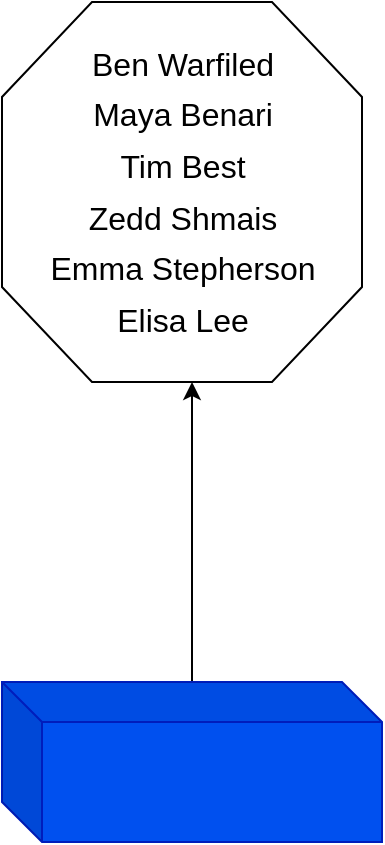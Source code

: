 <mxfile version="26.0.16">
  <diagram name="Página-1" id="lUQjg1Ge4whBRbPZ7dn8">
    <mxGraphModel dx="1160" dy="628" grid="1" gridSize="10" guides="1" tooltips="1" connect="1" arrows="1" fold="1" page="1" pageScale="1" pageWidth="827" pageHeight="1169" math="0" shadow="0">
      <root>
        <mxCell id="0" />
        <mxCell id="1" parent="0" />
        <mxCell id="qlU_Dw-U-t3R4mqxL_1K-5" style="edgeStyle=orthogonalEdgeStyle;rounded=0;orthogonalLoop=1;jettySize=auto;html=1;" edge="1" parent="1" source="qlU_Dw-U-t3R4mqxL_1K-1">
          <mxGeometry relative="1" as="geometry">
            <mxPoint x="405" y="262" as="targetPoint" />
          </mxGeometry>
        </mxCell>
        <mxCell id="qlU_Dw-U-t3R4mqxL_1K-1" value="" style="shape=cube;whiteSpace=wrap;html=1;boundedLbl=1;backgroundOutline=1;darkOpacity=0.05;darkOpacity2=0.1;fillColor=#0050ef;fontColor=#ffffff;strokeColor=#001DBC;" vertex="1" parent="1">
          <mxGeometry x="310" y="412" width="190" height="80" as="geometry" />
        </mxCell>
        <mxCell id="qlU_Dw-U-t3R4mqxL_1K-4" value="" style="shape=image;verticalLabelPosition=bottom;labelBackgroundColor=default;verticalAlign=top;aspect=fixed;imageAspect=0;image=https://www.simplereport.gov/assets/img/SimpleReportLogo.svg;" vertex="1" parent="1">
          <mxGeometry x="335.5" y="445" width="156.09" height="30" as="geometry" />
        </mxCell>
        <mxCell id="qlU_Dw-U-t3R4mqxL_1K-6" value="&lt;font style=&quot;font-size: 16px; line-height: 160%;&quot;&gt;Ben Warfiled&lt;/font&gt;&lt;div&gt;&lt;font style=&quot;font-size: 16px; line-height: 160%;&quot;&gt;Maya Benari&lt;/font&gt;&lt;/div&gt;&lt;div&gt;&lt;font style=&quot;font-size: 16px; line-height: 160%;&quot;&gt;Tim Best&lt;/font&gt;&lt;/div&gt;&lt;div&gt;&lt;font style=&quot;font-size: 16px; line-height: 160%;&quot;&gt;Zedd Shmais&lt;/font&gt;&lt;/div&gt;&lt;div&gt;&lt;font style=&quot;font-size: 16px; line-height: 160%;&quot;&gt;Emma Stepherson&lt;/font&gt;&lt;/div&gt;&lt;div&gt;&lt;font style=&quot;font-size: 16px; line-height: 160%;&quot;&gt;Elisa Lee&lt;/font&gt;&lt;/div&gt;" style="verticalLabelPosition=middle;verticalAlign=middle;html=1;shape=mxgraph.basic.polygon;polyCoords=[[0.25,0],[0.75,0],[1,0.25],[1,0.75],[0.75,1],[0.25,1],[0,0.75],[0,0.25]];polyline=0;labelPosition=center;align=center;" vertex="1" parent="1">
          <mxGeometry x="310" y="72" width="180" height="190" as="geometry" />
        </mxCell>
      </root>
    </mxGraphModel>
  </diagram>
</mxfile>
